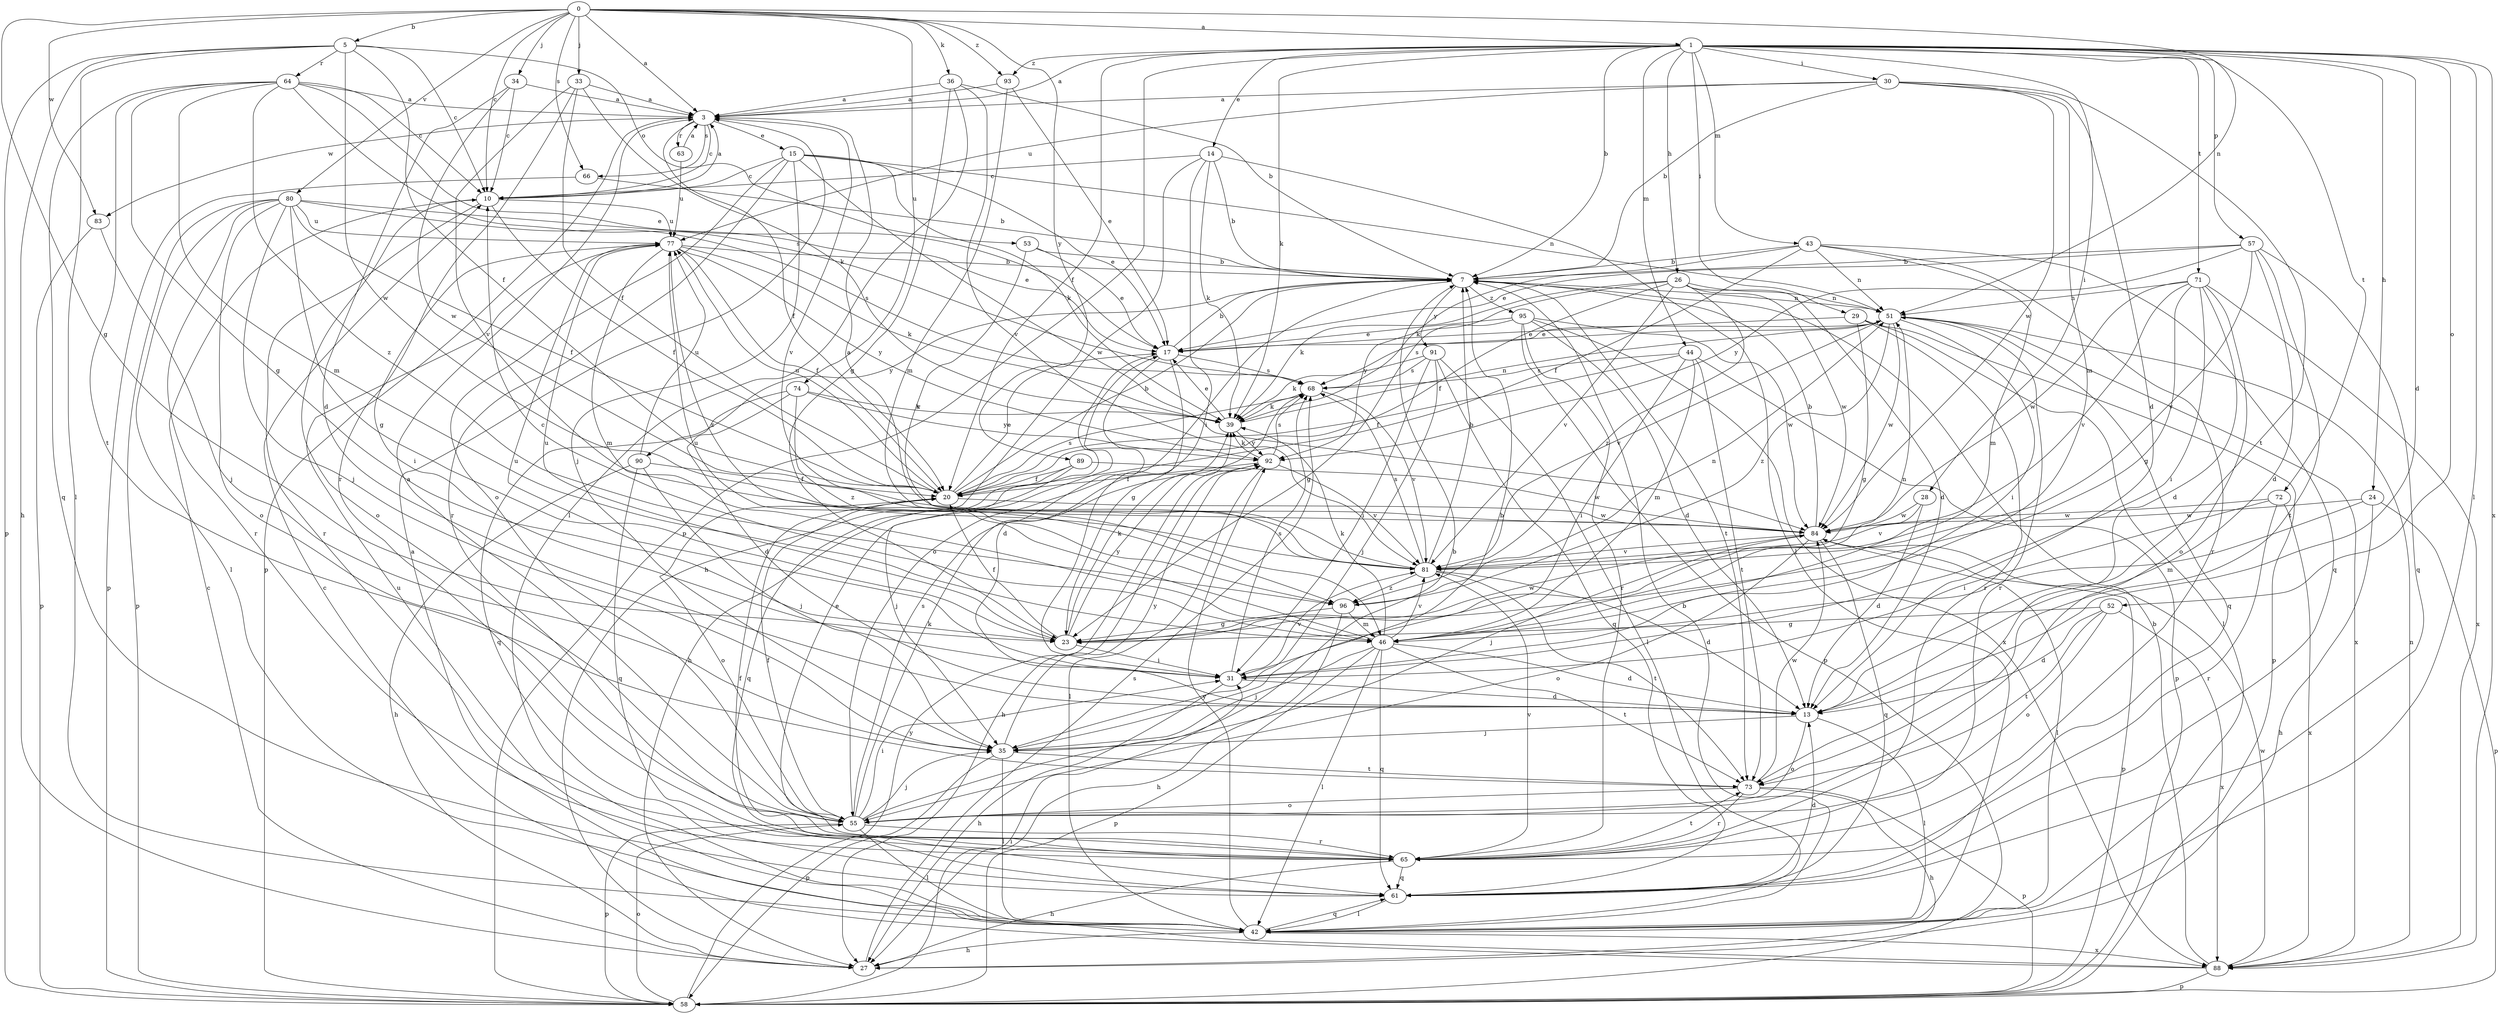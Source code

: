 strict digraph  {
0;
1;
3;
5;
7;
10;
13;
14;
15;
17;
20;
23;
24;
26;
27;
28;
29;
30;
31;
33;
34;
35;
36;
39;
42;
43;
44;
46;
51;
52;
53;
55;
57;
58;
61;
63;
64;
65;
66;
68;
71;
72;
73;
74;
77;
80;
81;
83;
84;
88;
89;
90;
91;
92;
93;
95;
96;
0 -> 1  [label=a];
0 -> 3  [label=a];
0 -> 5  [label=b];
0 -> 10  [label=c];
0 -> 23  [label=g];
0 -> 33  [label=j];
0 -> 34  [label=j];
0 -> 36  [label=k];
0 -> 51  [label=n];
0 -> 66  [label=s];
0 -> 74  [label=u];
0 -> 80  [label=v];
0 -> 83  [label=w];
0 -> 89  [label=y];
0 -> 93  [label=z];
1 -> 3  [label=a];
1 -> 7  [label=b];
1 -> 13  [label=d];
1 -> 14  [label=e];
1 -> 20  [label=f];
1 -> 24  [label=h];
1 -> 26  [label=h];
1 -> 28  [label=i];
1 -> 29  [label=i];
1 -> 30  [label=i];
1 -> 39  [label=k];
1 -> 42  [label=l];
1 -> 43  [label=m];
1 -> 44  [label=m];
1 -> 52  [label=o];
1 -> 57  [label=p];
1 -> 58  [label=p];
1 -> 71  [label=t];
1 -> 72  [label=t];
1 -> 88  [label=x];
1 -> 93  [label=z];
3 -> 10  [label=c];
3 -> 15  [label=e];
3 -> 20  [label=f];
3 -> 58  [label=p];
3 -> 63  [label=r];
3 -> 66  [label=s];
3 -> 81  [label=v];
3 -> 83  [label=w];
5 -> 10  [label=c];
5 -> 20  [label=f];
5 -> 27  [label=h];
5 -> 42  [label=l];
5 -> 53  [label=o];
5 -> 58  [label=p];
5 -> 64  [label=r];
5 -> 84  [label=w];
7 -> 51  [label=n];
7 -> 55  [label=o];
7 -> 73  [label=t];
7 -> 90  [label=y];
7 -> 91  [label=y];
7 -> 95  [label=z];
10 -> 3  [label=a];
10 -> 20  [label=f];
10 -> 55  [label=o];
10 -> 65  [label=r];
10 -> 77  [label=u];
13 -> 35  [label=j];
13 -> 42  [label=l];
13 -> 55  [label=o];
14 -> 7  [label=b];
14 -> 10  [label=c];
14 -> 27  [label=h];
14 -> 31  [label=i];
14 -> 39  [label=k];
14 -> 42  [label=l];
15 -> 10  [label=c];
15 -> 17  [label=e];
15 -> 35  [label=j];
15 -> 39  [label=k];
15 -> 51  [label=n];
15 -> 55  [label=o];
15 -> 65  [label=r];
15 -> 84  [label=w];
17 -> 7  [label=b];
17 -> 13  [label=d];
17 -> 23  [label=g];
17 -> 27  [label=h];
17 -> 68  [label=s];
20 -> 7  [label=b];
20 -> 17  [label=e];
20 -> 55  [label=o];
20 -> 68  [label=s];
20 -> 77  [label=u];
20 -> 84  [label=w];
23 -> 20  [label=f];
23 -> 31  [label=i];
23 -> 39  [label=k];
23 -> 77  [label=u];
23 -> 84  [label=w];
23 -> 92  [label=y];
24 -> 27  [label=h];
24 -> 46  [label=m];
24 -> 58  [label=p];
24 -> 84  [label=w];
26 -> 13  [label=d];
26 -> 20  [label=f];
26 -> 39  [label=k];
26 -> 51  [label=n];
26 -> 81  [label=v];
26 -> 84  [label=w];
26 -> 92  [label=y];
26 -> 96  [label=z];
27 -> 10  [label=c];
27 -> 68  [label=s];
28 -> 13  [label=d];
28 -> 81  [label=v];
28 -> 84  [label=w];
29 -> 17  [label=e];
29 -> 23  [label=g];
29 -> 42  [label=l];
29 -> 58  [label=p];
29 -> 65  [label=r];
30 -> 3  [label=a];
30 -> 7  [label=b];
30 -> 13  [label=d];
30 -> 46  [label=m];
30 -> 73  [label=t];
30 -> 77  [label=u];
30 -> 84  [label=w];
31 -> 13  [label=d];
31 -> 27  [label=h];
31 -> 68  [label=s];
31 -> 77  [label=u];
31 -> 81  [label=v];
33 -> 3  [label=a];
33 -> 20  [label=f];
33 -> 39  [label=k];
33 -> 65  [label=r];
33 -> 81  [label=v];
34 -> 3  [label=a];
34 -> 10  [label=c];
34 -> 13  [label=d];
34 -> 84  [label=w];
35 -> 7  [label=b];
35 -> 42  [label=l];
35 -> 58  [label=p];
35 -> 73  [label=t];
35 -> 92  [label=y];
36 -> 3  [label=a];
36 -> 7  [label=b];
36 -> 23  [label=g];
36 -> 42  [label=l];
36 -> 81  [label=v];
39 -> 17  [label=e];
39 -> 51  [label=n];
39 -> 92  [label=y];
42 -> 7  [label=b];
42 -> 27  [label=h];
42 -> 61  [label=q];
42 -> 77  [label=u];
42 -> 88  [label=x];
42 -> 92  [label=y];
43 -> 7  [label=b];
43 -> 20  [label=f];
43 -> 39  [label=k];
43 -> 46  [label=m];
43 -> 51  [label=n];
43 -> 61  [label=q];
43 -> 65  [label=r];
44 -> 20  [label=f];
44 -> 31  [label=i];
44 -> 46  [label=m];
44 -> 58  [label=p];
44 -> 68  [label=s];
44 -> 73  [label=t];
46 -> 10  [label=c];
46 -> 13  [label=d];
46 -> 35  [label=j];
46 -> 39  [label=k];
46 -> 42  [label=l];
46 -> 51  [label=n];
46 -> 58  [label=p];
46 -> 61  [label=q];
46 -> 73  [label=t];
46 -> 77  [label=u];
46 -> 81  [label=v];
51 -> 17  [label=e];
51 -> 31  [label=i];
51 -> 61  [label=q];
51 -> 65  [label=r];
51 -> 68  [label=s];
51 -> 81  [label=v];
51 -> 84  [label=w];
51 -> 88  [label=x];
51 -> 96  [label=z];
52 -> 13  [label=d];
52 -> 23  [label=g];
52 -> 55  [label=o];
52 -> 73  [label=t];
52 -> 88  [label=x];
53 -> 7  [label=b];
53 -> 17  [label=e];
53 -> 81  [label=v];
55 -> 3  [label=a];
55 -> 7  [label=b];
55 -> 20  [label=f];
55 -> 31  [label=i];
55 -> 35  [label=j];
55 -> 39  [label=k];
55 -> 42  [label=l];
55 -> 58  [label=p];
55 -> 65  [label=r];
55 -> 68  [label=s];
57 -> 7  [label=b];
57 -> 13  [label=d];
57 -> 17  [label=e];
57 -> 61  [label=q];
57 -> 73  [label=t];
57 -> 81  [label=v];
57 -> 92  [label=y];
58 -> 31  [label=i];
58 -> 55  [label=o];
58 -> 92  [label=y];
61 -> 13  [label=d];
61 -> 42  [label=l];
63 -> 3  [label=a];
63 -> 77  [label=u];
64 -> 3  [label=a];
64 -> 10  [label=c];
64 -> 17  [label=e];
64 -> 23  [label=g];
64 -> 46  [label=m];
64 -> 61  [label=q];
64 -> 68  [label=s];
64 -> 73  [label=t];
64 -> 96  [label=z];
65 -> 17  [label=e];
65 -> 20  [label=f];
65 -> 27  [label=h];
65 -> 61  [label=q];
65 -> 73  [label=t];
65 -> 81  [label=v];
66 -> 7  [label=b];
66 -> 58  [label=p];
68 -> 39  [label=k];
68 -> 81  [label=v];
71 -> 13  [label=d];
71 -> 23  [label=g];
71 -> 31  [label=i];
71 -> 51  [label=n];
71 -> 55  [label=o];
71 -> 81  [label=v];
71 -> 84  [label=w];
71 -> 88  [label=x];
72 -> 31  [label=i];
72 -> 65  [label=r];
72 -> 84  [label=w];
72 -> 88  [label=x];
73 -> 27  [label=h];
73 -> 55  [label=o];
73 -> 58  [label=p];
73 -> 65  [label=r];
73 -> 84  [label=w];
74 -> 13  [label=d];
74 -> 39  [label=k];
74 -> 61  [label=q];
74 -> 92  [label=y];
74 -> 96  [label=z];
77 -> 7  [label=b];
77 -> 20  [label=f];
77 -> 31  [label=i];
77 -> 39  [label=k];
77 -> 46  [label=m];
77 -> 92  [label=y];
77 -> 96  [label=z];
80 -> 17  [label=e];
80 -> 20  [label=f];
80 -> 23  [label=g];
80 -> 35  [label=j];
80 -> 42  [label=l];
80 -> 55  [label=o];
80 -> 58  [label=p];
80 -> 65  [label=r];
80 -> 68  [label=s];
80 -> 77  [label=u];
81 -> 3  [label=a];
81 -> 7  [label=b];
81 -> 13  [label=d];
81 -> 68  [label=s];
81 -> 73  [label=t];
81 -> 96  [label=z];
83 -> 35  [label=j];
83 -> 58  [label=p];
84 -> 7  [label=b];
84 -> 35  [label=j];
84 -> 42  [label=l];
84 -> 55  [label=o];
84 -> 58  [label=p];
84 -> 61  [label=q];
84 -> 81  [label=v];
88 -> 3  [label=a];
88 -> 7  [label=b];
88 -> 10  [label=c];
88 -> 51  [label=n];
88 -> 58  [label=p];
88 -> 84  [label=w];
89 -> 20  [label=f];
89 -> 35  [label=j];
89 -> 61  [label=q];
89 -> 84  [label=w];
90 -> 20  [label=f];
90 -> 27  [label=h];
90 -> 35  [label=j];
90 -> 61  [label=q];
90 -> 77  [label=u];
91 -> 31  [label=i];
91 -> 35  [label=j];
91 -> 39  [label=k];
91 -> 42  [label=l];
91 -> 61  [label=q];
91 -> 68  [label=s];
92 -> 20  [label=f];
92 -> 27  [label=h];
92 -> 39  [label=k];
92 -> 42  [label=l];
92 -> 68  [label=s];
92 -> 81  [label=v];
93 -> 3  [label=a];
93 -> 17  [label=e];
93 -> 46  [label=m];
95 -> 13  [label=d];
95 -> 17  [label=e];
95 -> 23  [label=g];
95 -> 58  [label=p];
95 -> 65  [label=r];
95 -> 84  [label=w];
95 -> 88  [label=x];
96 -> 23  [label=g];
96 -> 27  [label=h];
96 -> 46  [label=m];
96 -> 51  [label=n];
}
